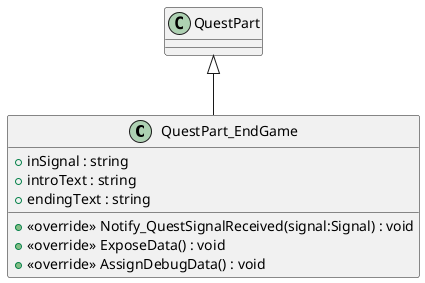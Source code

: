 @startuml
class QuestPart_EndGame {
    + inSignal : string
    + introText : string
    + endingText : string
    + <<override>> Notify_QuestSignalReceived(signal:Signal) : void
    + <<override>> ExposeData() : void
    + <<override>> AssignDebugData() : void
}
QuestPart <|-- QuestPart_EndGame
@enduml
